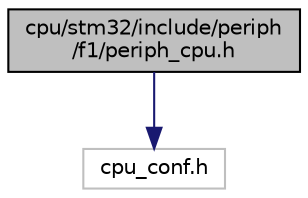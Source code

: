 digraph "cpu/stm32/include/periph/f1/periph_cpu.h"
{
 // LATEX_PDF_SIZE
  edge [fontname="Helvetica",fontsize="10",labelfontname="Helvetica",labelfontsize="10"];
  node [fontname="Helvetica",fontsize="10",shape=record];
  Node1 [label="cpu/stm32/include/periph\l/f1/periph_cpu.h",height=0.2,width=0.4,color="black", fillcolor="grey75", style="filled", fontcolor="black",tooltip="STM32F1 CPU specific definitions for internal peripheral handling."];
  Node1 -> Node2 [color="midnightblue",fontsize="10",style="solid",fontname="Helvetica"];
  Node2 [label="cpu_conf.h",height=0.2,width=0.4,color="grey75", fillcolor="white", style="filled",tooltip=" "];
}
